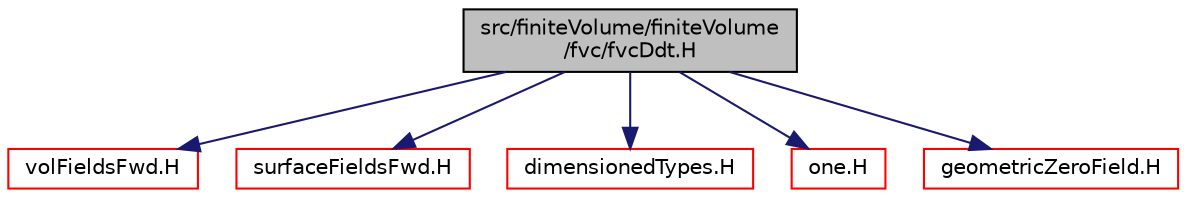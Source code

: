 digraph "src/finiteVolume/finiteVolume/fvc/fvcDdt.H"
{
  bgcolor="transparent";
  edge [fontname="Helvetica",fontsize="10",labelfontname="Helvetica",labelfontsize="10"];
  node [fontname="Helvetica",fontsize="10",shape=record];
  Node1 [label="src/finiteVolume/finiteVolume\l/fvc/fvcDdt.H",height=0.2,width=0.4,color="black", fillcolor="grey75", style="filled", fontcolor="black"];
  Node1 -> Node2 [color="midnightblue",fontsize="10",style="solid",fontname="Helvetica"];
  Node2 [label="volFieldsFwd.H",height=0.2,width=0.4,color="red",URL="$a05779.html"];
  Node1 -> Node3 [color="midnightblue",fontsize="10",style="solid",fontname="Helvetica"];
  Node3 [label="surfaceFieldsFwd.H",height=0.2,width=0.4,color="red",URL="$a05774.html"];
  Node1 -> Node4 [color="midnightblue",fontsize="10",style="solid",fontname="Helvetica"];
  Node4 [label="dimensionedTypes.H",height=0.2,width=0.4,color="red",URL="$a08203.html"];
  Node1 -> Node5 [color="midnightblue",fontsize="10",style="solid",fontname="Helvetica"];
  Node5 [label="one.H",height=0.2,width=0.4,color="red",URL="$a09246.html"];
  Node1 -> Node6 [color="midnightblue",fontsize="10",style="solid",fontname="Helvetica"];
  Node6 [label="geometricZeroField.H",height=0.2,width=0.4,color="red",URL="$a08368.html"];
}
